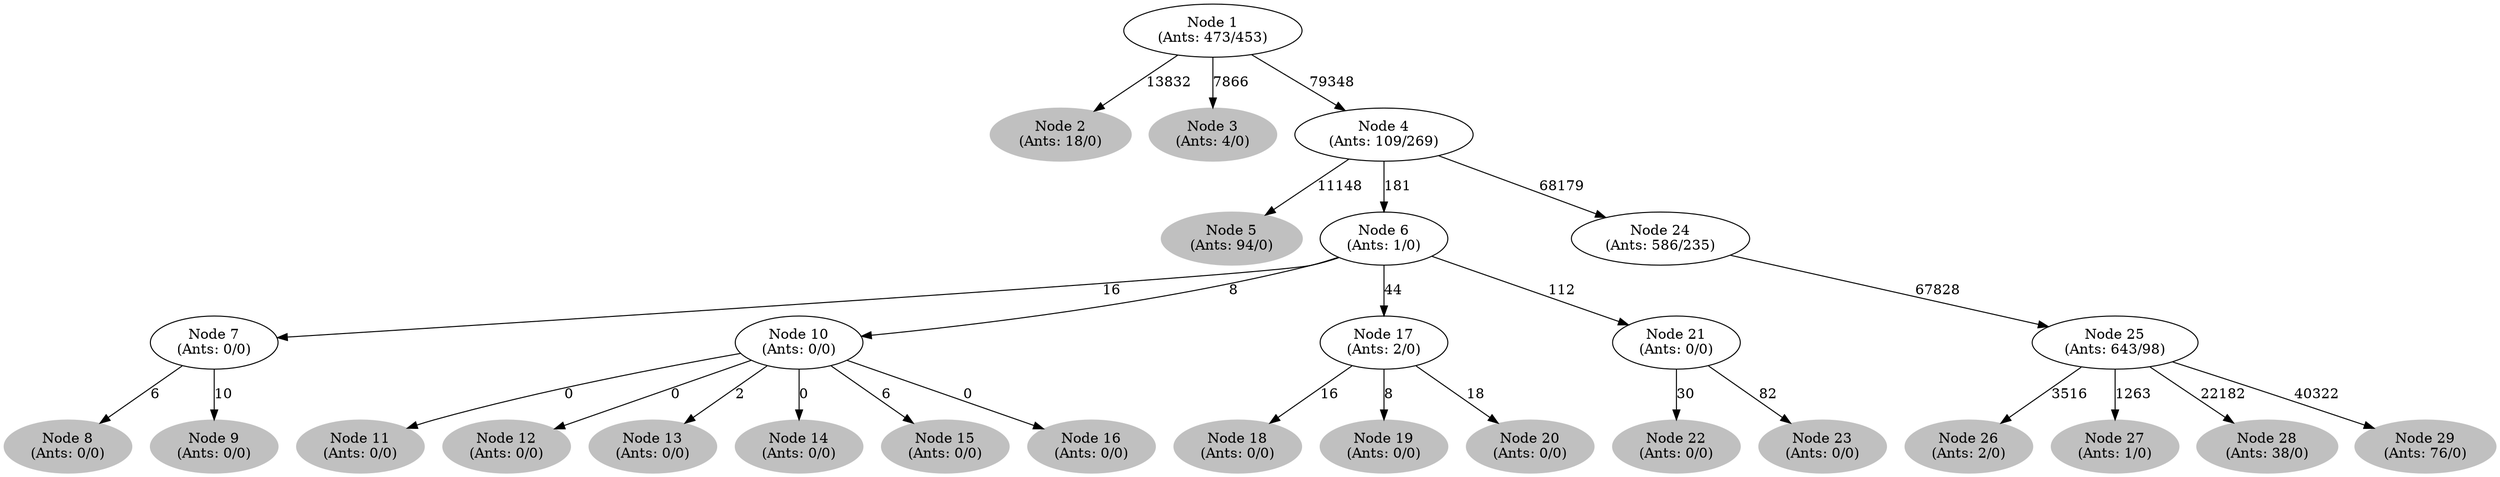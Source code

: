 digraph G {
	
	 "Node 2\n(Ants: 18/0)" [style=filled,color="gray"];
	"Node 1\n(Ants: 473/453)" -> "Node 2\n(Ants: 18/0)" [label=13832];
	 "Node 3\n(Ants: 4/0)" [style=filled,color="gray"];
	"Node 1\n(Ants: 473/453)" -> "Node 3\n(Ants: 4/0)" [label=7866];
	 "Node 1\n(Ants: 473/453)" -> "Node 4\n(Ants: 109/269)" [label=79348];
	 "Node 5\n(Ants: 94/0)" [style=filled,color="gray"];
	"Node 4\n(Ants: 109/269)" -> "Node 5\n(Ants: 94/0)" [label=11148];
	 "Node 4\n(Ants: 109/269)" -> "Node 6\n(Ants: 1/0)" [label=181];
	 "Node 6\n(Ants: 1/0)" -> "Node 7\n(Ants: 0/0)" [label=16];
	 "Node 8\n(Ants: 0/0)" [style=filled,color="gray"];
	"Node 7\n(Ants: 0/0)" -> "Node 8\n(Ants: 0/0)" [label=6];
	 "Node 9\n(Ants: 0/0)" [style=filled,color="gray"];
	"Node 7\n(Ants: 0/0)" -> "Node 9\n(Ants: 0/0)" [label=10];
	 "Node 6\n(Ants: 1/0)" -> "Node 10\n(Ants: 0/0)" [label=8];
	 "Node 11\n(Ants: 0/0)" [style=filled,color="gray"];
	"Node 10\n(Ants: 0/0)" -> "Node 11\n(Ants: 0/0)" [label=0];
	 "Node 12\n(Ants: 0/0)" [style=filled,color="gray"];
	"Node 10\n(Ants: 0/0)" -> "Node 12\n(Ants: 0/0)" [label=0];
	 "Node 13\n(Ants: 0/0)" [style=filled,color="gray"];
	"Node 10\n(Ants: 0/0)" -> "Node 13\n(Ants: 0/0)" [label=2];
	 "Node 14\n(Ants: 0/0)" [style=filled,color="gray"];
	"Node 10\n(Ants: 0/0)" -> "Node 14\n(Ants: 0/0)" [label=0];
	 "Node 15\n(Ants: 0/0)" [style=filled,color="gray"];
	"Node 10\n(Ants: 0/0)" -> "Node 15\n(Ants: 0/0)" [label=6];
	 "Node 16\n(Ants: 0/0)" [style=filled,color="gray"];
	"Node 10\n(Ants: 0/0)" -> "Node 16\n(Ants: 0/0)" [label=0];
	 "Node 6\n(Ants: 1/0)" -> "Node 17\n(Ants: 2/0)" [label=44];
	 "Node 18\n(Ants: 0/0)" [style=filled,color="gray"];
	"Node 17\n(Ants: 2/0)" -> "Node 18\n(Ants: 0/0)" [label=16];
	 "Node 19\n(Ants: 0/0)" [style=filled,color="gray"];
	"Node 17\n(Ants: 2/0)" -> "Node 19\n(Ants: 0/0)" [label=8];
	 "Node 20\n(Ants: 0/0)" [style=filled,color="gray"];
	"Node 17\n(Ants: 2/0)" -> "Node 20\n(Ants: 0/0)" [label=18];
	 "Node 6\n(Ants: 1/0)" -> "Node 21\n(Ants: 0/0)" [label=112];
	 "Node 22\n(Ants: 0/0)" [style=filled,color="gray"];
	"Node 21\n(Ants: 0/0)" -> "Node 22\n(Ants: 0/0)" [label=30];
	 "Node 23\n(Ants: 0/0)" [style=filled,color="gray"];
	"Node 21\n(Ants: 0/0)" -> "Node 23\n(Ants: 0/0)" [label=82];
	 "Node 4\n(Ants: 109/269)" -> "Node 24\n(Ants: 586/235)" [label=68179];
	 "Node 24\n(Ants: 586/235)" -> "Node 25\n(Ants: 643/98)" [label=67828];
	 "Node 26\n(Ants: 2/0)" [style=filled,color="gray"];
	"Node 25\n(Ants: 643/98)" -> "Node 26\n(Ants: 2/0)" [label=3516];
	 "Node 27\n(Ants: 1/0)" [style=filled,color="gray"];
	"Node 25\n(Ants: 643/98)" -> "Node 27\n(Ants: 1/0)" [label=1263];
	 "Node 28\n(Ants: 38/0)" [style=filled,color="gray"];
	"Node 25\n(Ants: 643/98)" -> "Node 28\n(Ants: 38/0)" [label=22182];
	 "Node 29\n(Ants: 76/0)" [style=filled,color="gray"];
	"Node 25\n(Ants: 643/98)" -> "Node 29\n(Ants: 76/0)" [label=40322];
	 
}
